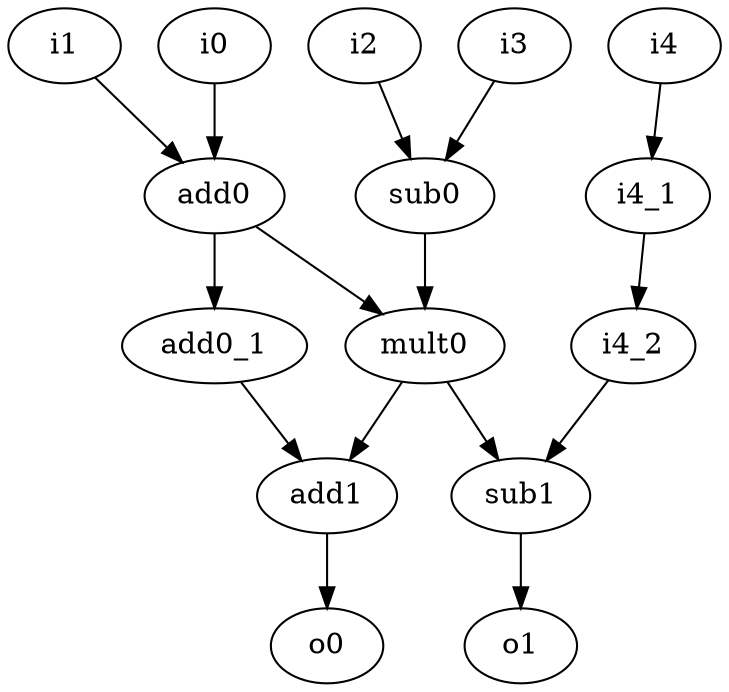 strict digraph  {
i0;
add0;
i1;
i2;
sub0;
i3;
i4;
i4_1;
i4_2;
sub1;
mult0;
add0_1;
add1;
o0;
o1;
i0 -> add0;
add0 -> mult0;
add0 -> add0_1;
i1 -> add0;
i2 -> sub0;
sub0 -> mult0;
i3 -> sub0;
i4 -> i4_1;
i4_1 -> i4_2;
i4_2 -> sub1;
sub1 -> o1;
mult0 -> add1;
mult0 -> sub1;
add0_1 -> add1;
add1 -> o0;
}

